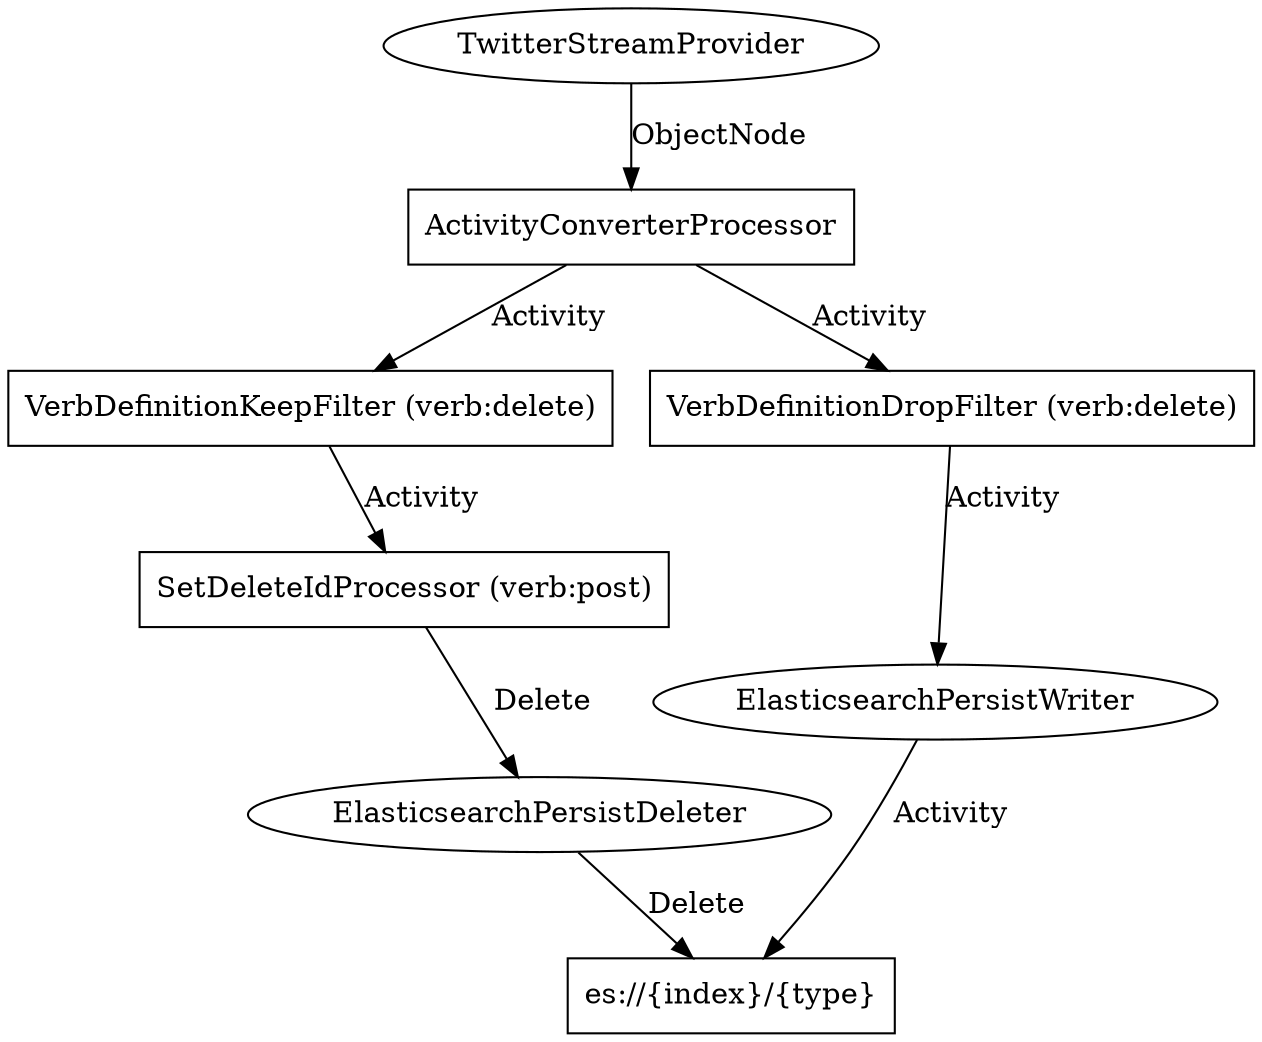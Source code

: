 /*
 * Licensed to the Apache Software Foundation (ASF) under one
 * or more contributor license agreements.  See the NOTICE file
 * distributed with this work for additional information
 * regarding copyright ownership.  The ASF licenses this file
 * to you under the Apache License, Version 2.0 (the
 * "License"); you may not use this file except in compliance
 * with the License.  You may obtain a copy of the License at
 *
 *   http://www.apache.org/licenses/LICENSE-2.0
 *
 * Unless required by applicable law or agreed to in writing,
 * software distributed under the License is distributed on an
 * "AS IS" BASIS, WITHOUT WARRANTIES OR CONDITIONS OF ANY
 * KIND, either express or implied.  See the License for the
 * specific language governing permissions and limitations
 * under the License.
 */
 digraph g {

  //providers
  TwitterStreamProvider [label="TwitterStreamProvider",shape=ellipse,URL="https://github.com/apache/incubator-streams/blob/master/streams-contrib/streams-provider-twitter/src/main/java/org/apache/streams/twitter/provider/TwitterStreamProvider.java"];

  //processors
  ActivityConverterProcessor [label="ActivityConverterProcessor",shape=box,URL="https://github.com/apache/incubator-streams/blob/master/streams-components/streams-converters/src/main/java/org/apache/streams/converter/ActivityConverterProcessor.java"];
  DeleteOnlyProcessor [label="VerbDefinitionKeepFilter (verb:delete)",shape=box,URL="https://github.com/apache/incubator-streams/blob/master/streams-components/streams-filters/src/main/java/org/apache/streams/filters/VerbDefinitionKeepFilter.java"];
  NoDeletesProcessor  [label="VerbDefinitionDropFilter (verb:delete)",shape=box,URL="https://github.com/apache/incubator-streams/blob/master/streams-components/streams-filters/src/main/java/org/apache/streams/filters/VerbDefinitionDropFilter.java"];
  SetDeleteIdProcessor [label="SetDeleteIdProcessor (verb:post)",shape=box,URL="https://github.com/apache/incubator-streams-examples/blob/master/local/twitter-userstream-elasticsearch/src/main/java/org/apache/streams/twitter/example/TwitterUserstreamElasticsearch.java"];

  //persisters
  ElasticsearchPersistWriter [label="ElasticsearchPersistWriter",shape=ellipse,URL="https://github.com/apache/incubator-streams/blob/master/streams-contrib/streams-persist-elasticsearch/src/main/java/org/apache/streams/elasticsearch/ElasticsearchPersistWriter.java"];
  ElasticsearchPersistDeleter [label="ElasticsearchPersistDeleter",shape=ellipse,URL="https://github.com/apache/incubator-streams/blob/master/streams-contrib/streams-persist-elasticsearch/src/main/java/org/apache/streams/elasticsearch/ElasticsearchPersistDeleter.java"];

   //data
  es [label="es://{index}/{type}",shape=box];

  //stream
  TwitterStreamProvider -> ActivityConverterProcessor [label="ObjectNode"];
  ActivityConverterProcessor -> DeleteOnlyProcessor [label="Activity",URL="https://github.com/apache/incubator-streams/blob/master/streams-pojo/src/main/jsonschema/org/apache/streams/pojo/json/activity.json"];
  ActivityConverterProcessor -> NoDeletesProcessor [label="Activity",URL="https://github.com/apache/incubator-streams/blob/master/streams-pojo/src/main/jsonschema/org/apache/streams/pojo/json/activity.json"];
  DeleteOnlyProcessor -> SetDeleteIdProcessor [label="Activity",URL="https://github.com/apache/incubator-streams/blob/master/streams-pojo/src/main/jsonschema/org/apache/streams/pojo/json/activity.json"];
  NoDeletesProcessor -> ElasticsearchPersistWriter [label="Activity",URL="https://github.com/apache/incubator-streams/blob/master/streams-pojo/src/main/jsonschema/org/apache/streams/pojo/json/activity.json"];
  ElasticsearchPersistWriter -> es [label="Activity",URL="https://github.com/apache/incubator-streams/blob/master/streams-pojo/src/main/jsonschema/org/apache/streams/pojo/json/activity.json"];
  SetDeleteIdProcessor -> ElasticsearchPersistDeleter [label="Delete",URL="https://github.com/apache/incubator-streams/blob/master/streams-pojo/src/main/jsonschema/org/apache/streams/pojo/json/verbs/delete.json"];
  ElasticsearchPersistDeleter -> es [label="Delete",URL="https://github.com/apache/incubator-streams/blob/master/streams-pojo/src/main/jsonschema/org/apache/streams/pojo/json/delete.json"];
}